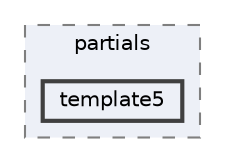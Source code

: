 digraph "resources/views/frontend/subdomain/gui_templates/partials/template5"
{
 // LATEX_PDF_SIZE
  bgcolor="transparent";
  edge [fontname=Helvetica,fontsize=10,labelfontname=Helvetica,labelfontsize=10];
  node [fontname=Helvetica,fontsize=10,shape=box,height=0.2,width=0.4];
  compound=true
  subgraph clusterdir_acc73669b8eef2003e0393a332849fa6 {
    graph [ bgcolor="#edf0f7", pencolor="grey50", label="partials", fontname=Helvetica,fontsize=10 style="filled,dashed", URL="dir_acc73669b8eef2003e0393a332849fa6.html",tooltip=""]
  dir_11eddc43f39bdb6e9f590e2b705fcd66 [label="template5", fillcolor="#edf0f7", color="grey25", style="filled,bold", URL="dir_11eddc43f39bdb6e9f590e2b705fcd66.html",tooltip=""];
  }
}
